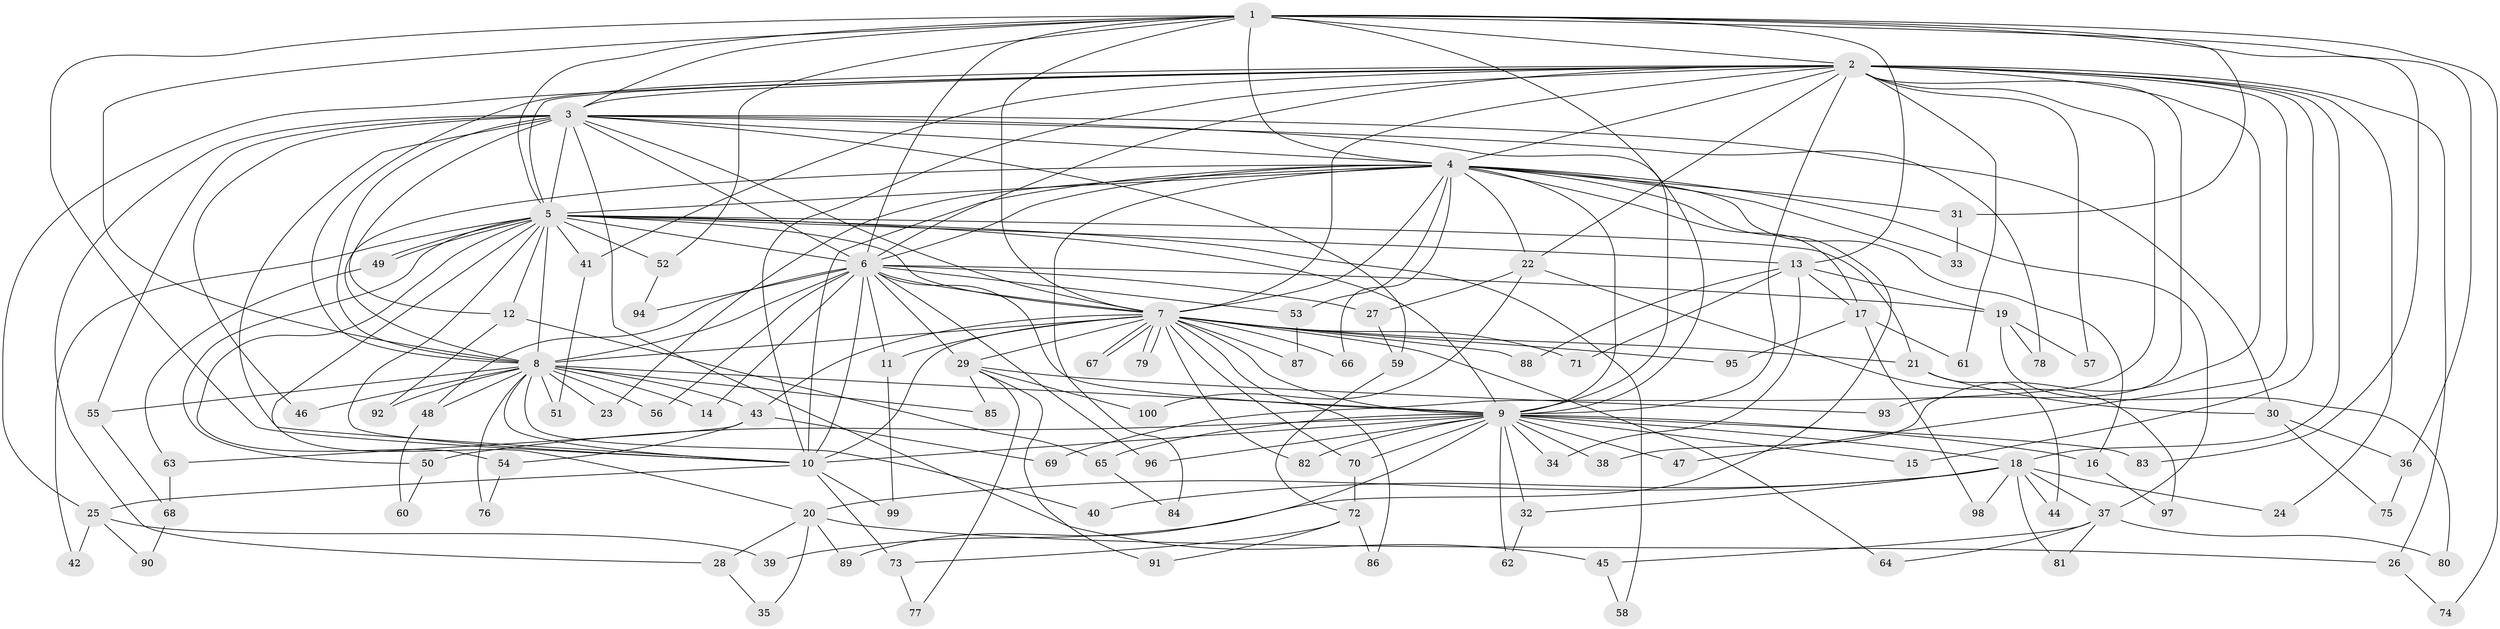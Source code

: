 // Generated by graph-tools (version 1.1) at 2025/11/02/21/25 10:11:07]
// undirected, 100 vertices, 225 edges
graph export_dot {
graph [start="1"]
  node [color=gray90,style=filled];
  1;
  2;
  3;
  4;
  5;
  6;
  7;
  8;
  9;
  10;
  11;
  12;
  13;
  14;
  15;
  16;
  17;
  18;
  19;
  20;
  21;
  22;
  23;
  24;
  25;
  26;
  27;
  28;
  29;
  30;
  31;
  32;
  33;
  34;
  35;
  36;
  37;
  38;
  39;
  40;
  41;
  42;
  43;
  44;
  45;
  46;
  47;
  48;
  49;
  50;
  51;
  52;
  53;
  54;
  55;
  56;
  57;
  58;
  59;
  60;
  61;
  62;
  63;
  64;
  65;
  66;
  67;
  68;
  69;
  70;
  71;
  72;
  73;
  74;
  75;
  76;
  77;
  78;
  79;
  80;
  81;
  82;
  83;
  84;
  85;
  86;
  87;
  88;
  89;
  90;
  91;
  92;
  93;
  94;
  95;
  96;
  97;
  98;
  99;
  100;
  1 -- 2;
  1 -- 3;
  1 -- 4;
  1 -- 5;
  1 -- 6;
  1 -- 7;
  1 -- 8;
  1 -- 9;
  1 -- 10;
  1 -- 13;
  1 -- 31;
  1 -- 36;
  1 -- 52;
  1 -- 74;
  1 -- 83;
  2 -- 3;
  2 -- 4;
  2 -- 5;
  2 -- 6;
  2 -- 7;
  2 -- 8;
  2 -- 9;
  2 -- 10;
  2 -- 15;
  2 -- 18;
  2 -- 22;
  2 -- 24;
  2 -- 25;
  2 -- 26;
  2 -- 38;
  2 -- 41;
  2 -- 47;
  2 -- 57;
  2 -- 61;
  2 -- 69;
  2 -- 93;
  3 -- 4;
  3 -- 5;
  3 -- 6;
  3 -- 7;
  3 -- 8;
  3 -- 9;
  3 -- 10;
  3 -- 12;
  3 -- 28;
  3 -- 30;
  3 -- 45;
  3 -- 46;
  3 -- 55;
  3 -- 59;
  3 -- 78;
  4 -- 5;
  4 -- 6;
  4 -- 7;
  4 -- 8;
  4 -- 9;
  4 -- 10;
  4 -- 16;
  4 -- 17;
  4 -- 22;
  4 -- 23;
  4 -- 31;
  4 -- 33;
  4 -- 37;
  4 -- 39;
  4 -- 53;
  4 -- 66;
  4 -- 84;
  5 -- 6;
  5 -- 7;
  5 -- 8;
  5 -- 9;
  5 -- 10;
  5 -- 12;
  5 -- 13;
  5 -- 20;
  5 -- 21;
  5 -- 41;
  5 -- 42;
  5 -- 49;
  5 -- 49;
  5 -- 50;
  5 -- 52;
  5 -- 54;
  5 -- 58;
  6 -- 7;
  6 -- 8;
  6 -- 9;
  6 -- 10;
  6 -- 11;
  6 -- 14;
  6 -- 19;
  6 -- 27;
  6 -- 29;
  6 -- 48;
  6 -- 53;
  6 -- 56;
  6 -- 94;
  6 -- 96;
  7 -- 8;
  7 -- 9;
  7 -- 10;
  7 -- 11;
  7 -- 21;
  7 -- 29;
  7 -- 43;
  7 -- 64;
  7 -- 66;
  7 -- 67;
  7 -- 67;
  7 -- 70;
  7 -- 71;
  7 -- 79;
  7 -- 79;
  7 -- 82;
  7 -- 86;
  7 -- 87;
  7 -- 88;
  7 -- 95;
  8 -- 9;
  8 -- 10;
  8 -- 14;
  8 -- 23;
  8 -- 40;
  8 -- 43;
  8 -- 46;
  8 -- 48;
  8 -- 51;
  8 -- 55;
  8 -- 56;
  8 -- 76;
  8 -- 85;
  8 -- 92;
  9 -- 10;
  9 -- 15;
  9 -- 16;
  9 -- 18;
  9 -- 32;
  9 -- 34;
  9 -- 38;
  9 -- 47;
  9 -- 50;
  9 -- 62;
  9 -- 65;
  9 -- 70;
  9 -- 82;
  9 -- 83;
  9 -- 89;
  9 -- 96;
  10 -- 25;
  10 -- 73;
  10 -- 99;
  11 -- 99;
  12 -- 65;
  12 -- 92;
  13 -- 17;
  13 -- 19;
  13 -- 34;
  13 -- 71;
  13 -- 88;
  16 -- 97;
  17 -- 61;
  17 -- 95;
  17 -- 98;
  18 -- 20;
  18 -- 24;
  18 -- 32;
  18 -- 37;
  18 -- 40;
  18 -- 44;
  18 -- 81;
  18 -- 98;
  19 -- 57;
  19 -- 78;
  19 -- 80;
  20 -- 26;
  20 -- 28;
  20 -- 35;
  20 -- 89;
  21 -- 30;
  21 -- 44;
  22 -- 27;
  22 -- 97;
  22 -- 100;
  25 -- 39;
  25 -- 42;
  25 -- 90;
  26 -- 74;
  27 -- 59;
  28 -- 35;
  29 -- 77;
  29 -- 85;
  29 -- 91;
  29 -- 93;
  29 -- 100;
  30 -- 36;
  30 -- 75;
  31 -- 33;
  32 -- 62;
  36 -- 75;
  37 -- 45;
  37 -- 64;
  37 -- 80;
  37 -- 81;
  41 -- 51;
  43 -- 54;
  43 -- 63;
  43 -- 69;
  45 -- 58;
  48 -- 60;
  49 -- 63;
  50 -- 60;
  52 -- 94;
  53 -- 87;
  54 -- 76;
  55 -- 68;
  59 -- 72;
  63 -- 68;
  65 -- 84;
  68 -- 90;
  70 -- 72;
  72 -- 73;
  72 -- 86;
  72 -- 91;
  73 -- 77;
}
